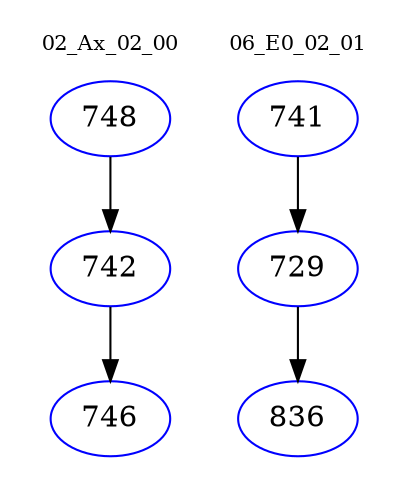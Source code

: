 digraph{
subgraph cluster_0 {
color = white
label = "02_Ax_02_00";
fontsize=10;
T0_748 [label="748", color="blue"]
T0_748 -> T0_742 [color="black"]
T0_742 [label="742", color="blue"]
T0_742 -> T0_746 [color="black"]
T0_746 [label="746", color="blue"]
}
subgraph cluster_1 {
color = white
label = "06_E0_02_01";
fontsize=10;
T1_741 [label="741", color="blue"]
T1_741 -> T1_729 [color="black"]
T1_729 [label="729", color="blue"]
T1_729 -> T1_836 [color="black"]
T1_836 [label="836", color="blue"]
}
}
